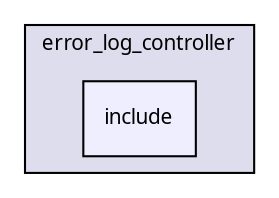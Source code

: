 digraph "packages/error_log/packages/error_log_controller/include/" {
  compound=true
  node [ fontsize="10", fontname="FreeSans.ttf"];
  edge [ labelfontsize="10", labelfontname="FreeSans.ttf"];
  subgraph clusterdir_8380594dfded6df1252b19837a19dd33 {
    graph [ bgcolor="#ddddee", pencolor="black", label="error_log_controller" fontname="FreeSans.ttf", fontsize="10", URL="dir_8380594dfded6df1252b19837a19dd33.html"]
  dir_ad9d3724914de966fb9e8a6d7c10585a [shape=box, label="include", style="filled", fillcolor="#eeeeff", pencolor="black", URL="dir_ad9d3724914de966fb9e8a6d7c10585a.html"];
  }
}
